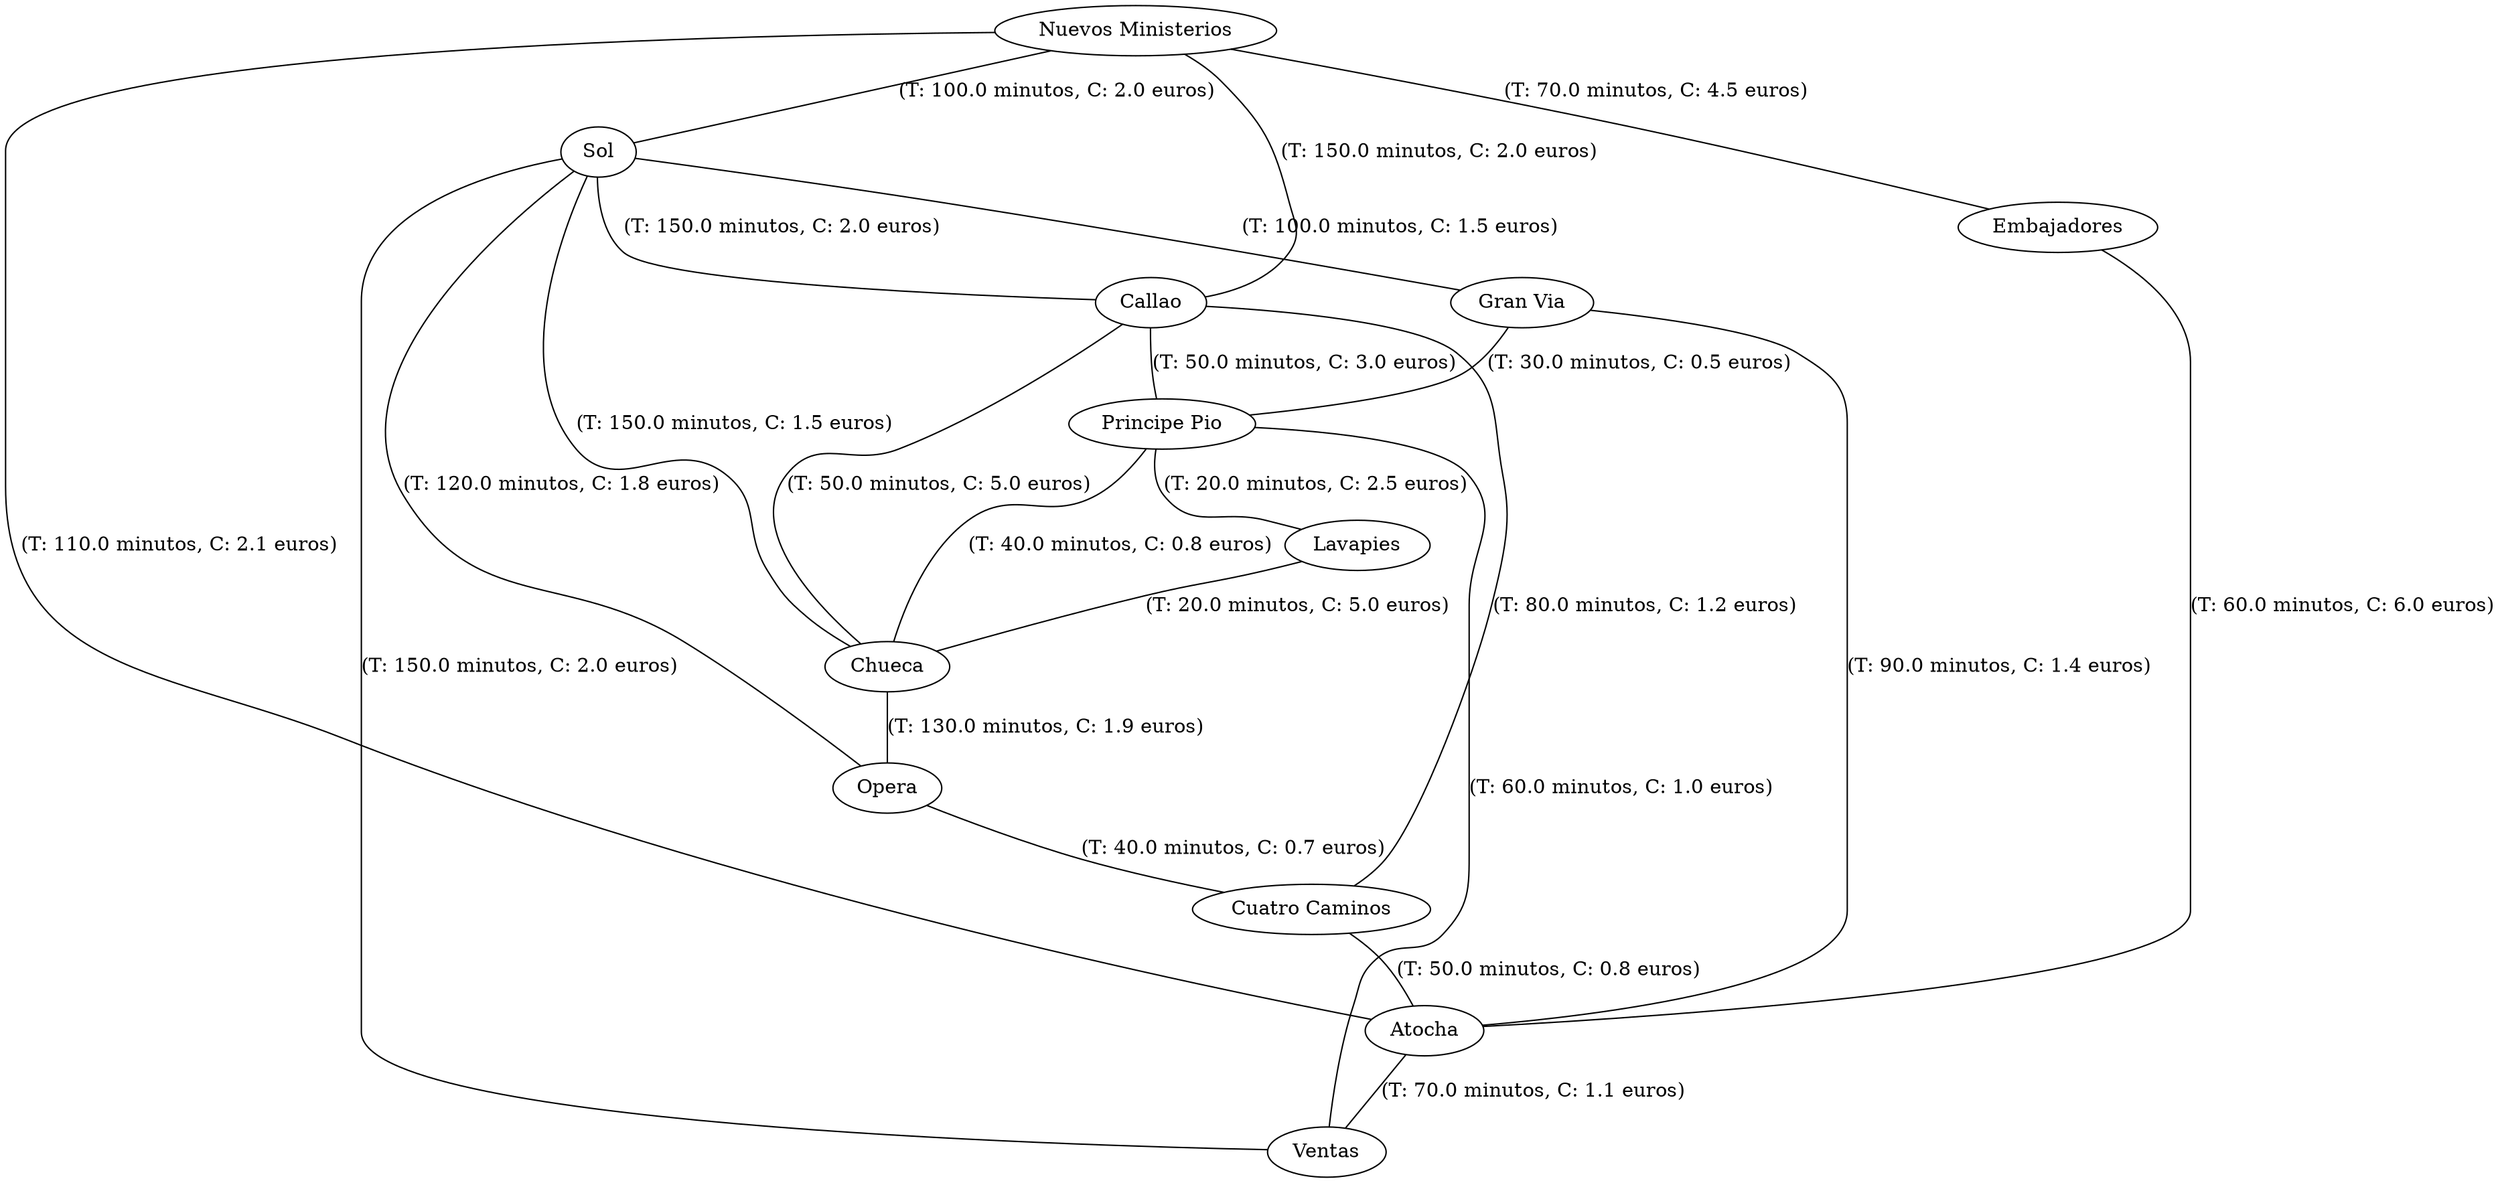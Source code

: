 strict graph G {
  1 [ color="black" label="Sol" ];
  2 [ color="black" label="Callao" ];
  3 [ color="black" label="Gran Via" ];
  4 [ color="black" label="Principe Pio" ];
  5 [ color="black" label="Chueca" ];
  6 [ color="black" label="Nuevos Ministerios" ];
  7 [ color="black" label="Opera" ];
  8 [ color="black" label="Cuatro Caminos" ];
  9 [ color="black" label="Atocha" ];
  10 [ color="black" label="Ventas" ];
  11 [ color="black" label="Embajadores" ];
  12 [ color="black" label="Lavapies" ];
  1 -- 2 [ color="black" label="(T: 150.0 minutos, C: 2.0 euros)" ];
  1 -- 3 [ color="black" label="(T: 100.0 minutos, C: 1.5 euros)" ];
  1 -- 5 [ color="black" label="(T: 150.0 minutos, C: 1.5 euros)" ];
  2 -- 5 [ color="black" label="(T: 50.0 minutos, C: 5.0 euros)" ];
  3 -- 4 [ color="black" label="(T: 30.0 minutos, C: 0.5 euros)" ];
  4 -- 5 [ color="black" label="(T: 40.0 minutos, C: 0.8 euros)" ];
  6 -- 2 [ color="black" label="(T: 150.0 minutos, C: 2.0 euros)" ];
  6 -- 1 [ color="black" label="(T: 100.0 minutos, C: 2.0 euros)" ];
  2 -- 4 [ color="black" label="(T: 50.0 minutos, C: 3.0 euros)" ];
  1 -- 7 [ color="black" label="(T: 120.0 minutos, C: 1.8 euros)" ];
  12 -- 5 [ color="black" label="(T: 20.0 minutos, C: 5.0 euros)" ];
  2 -- 8 [ color="black" label="(T: 80.0 minutos, C: 1.2 euros)" ];
  3 -- 9 [ color="black" label="(T: 90.0 minutos, C: 1.4 euros)" ];
  11 -- 9 [ color="black" label="(T: 60.0 minutos, C: 6.0 euros)" ];
  4 -- 10 [ color="black" label="(T: 60.0 minutos, C: 1.0 euros)" ];
  5 -- 7 [ color="black" label="(T: 130.0 minutos, C: 1.9 euros)" ];
  6 -- 9 [ color="black" label="(T: 110.0 minutos, C: 2.1 euros)" ];
  7 -- 8 [ color="black" label="(T: 40.0 minutos, C: 0.7 euros)" ];
  8 -- 9 [ color="black" label="(T: 50.0 minutos, C: 0.8 euros)" ];
  9 -- 10 [ color="black" label="(T: 70.0 minutos, C: 1.1 euros)" ];
  10 -- 1 [ color="black" label="(T: 150.0 minutos, C: 2.0 euros)" ];
  6 -- 11 [ color="black" label="(T: 70.0 minutos, C: 4.5 euros)" ];
  4 -- 12 [ color="black" label="(T: 20.0 minutos, C: 2.5 euros)" ];
}
